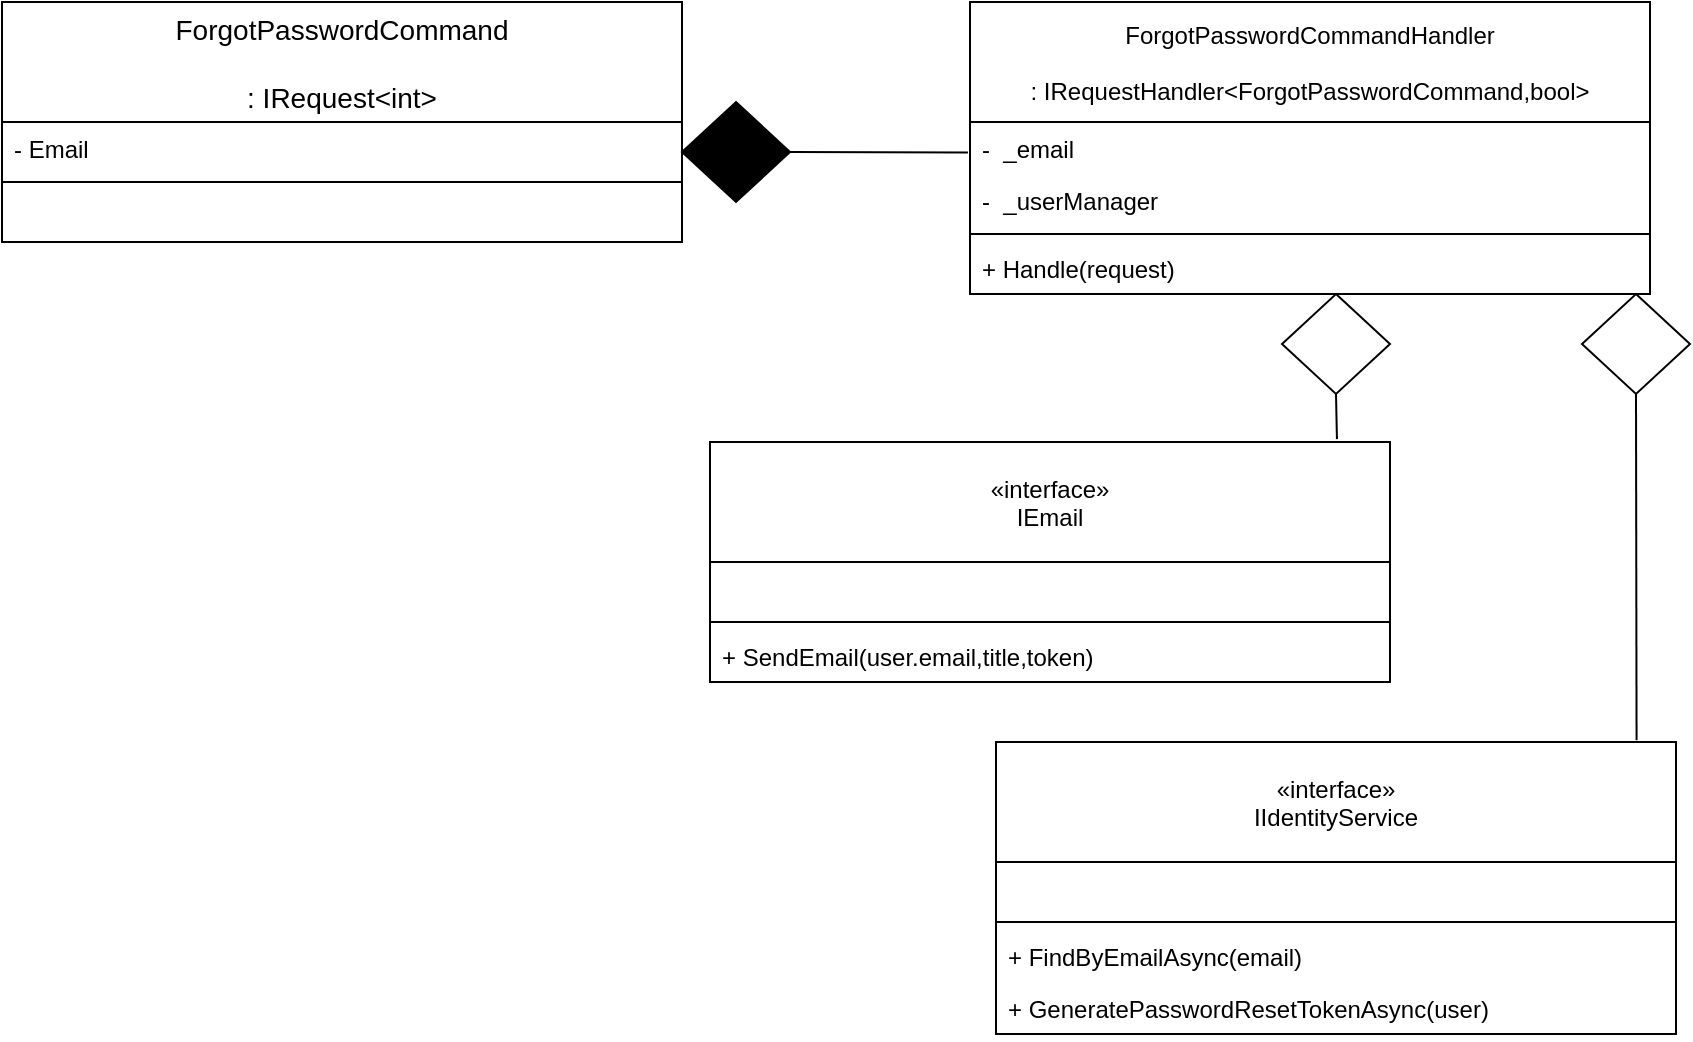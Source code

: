 <mxfile version="13.6.2" type="device"><diagram id="6kYs1ZgcFo_2F71uk39c" name="Page-1"><mxGraphModel dx="875" dy="804" grid="1" gridSize="10" guides="1" tooltips="1" connect="1" arrows="1" fold="1" page="1" pageScale="1" pageWidth="827" pageHeight="1169" math="0" shadow="0"><root><mxCell id="0"/><mxCell id="1" parent="0"/><mxCell id="N5hx4ftRGFCn_QG-54Y3-27" value="" style="endArrow=none;html=1;entryX=-0.003;entryY=0.587;entryDx=0;entryDy=0;exitX=1;exitY=0.5;exitDx=0;exitDy=0;exitPerimeter=0;entryPerimeter=0;" parent="1" source="N5hx4ftRGFCn_QG-54Y3-28" target="N5hx4ftRGFCn_QG-54Y3-23" edge="1"><mxGeometry width="50" height="50" relative="1" as="geometry"><mxPoint x="404" y="103" as="sourcePoint"/><mxPoint x="494" y="103" as="targetPoint"/></mxGeometry></mxCell><mxCell id="N5hx4ftRGFCn_QG-54Y3-28" value="" style="strokeWidth=1;html=1;shape=mxgraph.flowchart.decision;whiteSpace=wrap;fillColor=#000000;" parent="1" vertex="1"><mxGeometry x="350" y="80" width="54" height="50" as="geometry"/></mxCell><mxCell id="N5hx4ftRGFCn_QG-54Y3-31" value="" style="endArrow=none;html=1;entryX=0.922;entryY=-0.012;entryDx=0;entryDy=0;exitX=0.5;exitY=1;exitDx=0;exitDy=0;exitPerimeter=0;entryPerimeter=0;" parent="1" source="N5hx4ftRGFCn_QG-54Y3-32" target="N5hx4ftRGFCn_QG-54Y3-37" edge="1"><mxGeometry width="50" height="50" relative="1" as="geometry"><mxPoint x="568" y="237" as="sourcePoint"/><mxPoint x="888" y="354" as="targetPoint"/></mxGeometry></mxCell><mxCell id="N5hx4ftRGFCn_QG-54Y3-32" value="" style="strokeWidth=1;html=1;shape=mxgraph.flowchart.decision;whiteSpace=wrap;" parent="1" vertex="1"><mxGeometry x="650" y="176" width="54" height="50" as="geometry"/></mxCell><mxCell id="N5hx4ftRGFCn_QG-54Y3-33" value="" style="endArrow=none;html=1;entryX=0.942;entryY=-0.006;entryDx=0;entryDy=0;exitX=0.5;exitY=1;exitDx=0;exitDy=0;exitPerimeter=0;entryPerimeter=0;" parent="1" source="N5hx4ftRGFCn_QG-54Y3-34" target="N5hx4ftRGFCn_QG-54Y3-38" edge="1"><mxGeometry width="50" height="50" relative="1" as="geometry"><mxPoint x="711" y="237" as="sourcePoint"/><mxPoint x="877.0" y="330" as="targetPoint"/></mxGeometry></mxCell><mxCell id="N5hx4ftRGFCn_QG-54Y3-34" value="" style="strokeWidth=1;html=1;shape=mxgraph.flowchart.decision;whiteSpace=wrap;" parent="1" vertex="1"><mxGeometry x="800" y="176" width="54" height="50" as="geometry"/></mxCell><mxCell id="N5hx4ftRGFCn_QG-54Y3-12" value="ForgotPasswordCommand&#10;&#10;: IRequest&lt;int&gt;" style="swimlane;fontStyle=0;childLayout=stackLayout;horizontal=1;startSize=60;horizontalStack=0;resizeParent=1;resizeParentMax=0;resizeLast=0;collapsible=1;marginBottom=0;align=center;fontSize=14;" parent="1" vertex="1"><mxGeometry x="10" y="30" width="340" height="120" as="geometry"/></mxCell><mxCell id="N5hx4ftRGFCn_QG-54Y3-19" value="- Email" style="text;strokeColor=none;fillColor=none;align=left;verticalAlign=top;spacingLeft=4;spacingRight=4;overflow=hidden;rotatable=0;points=[[0,0.5],[1,0.5]];portConstraint=eastwest;" parent="N5hx4ftRGFCn_QG-54Y3-12" vertex="1"><mxGeometry y="60" width="340" height="26" as="geometry"/></mxCell><mxCell id="ubAA-8Kc6iM42XcQayLq-2" value="" style="line;strokeWidth=1;fillColor=none;align=left;verticalAlign=middle;spacingTop=-1;spacingLeft=3;spacingRight=3;rotatable=0;labelPosition=right;points=[];portConstraint=eastwest;" vertex="1" parent="N5hx4ftRGFCn_QG-54Y3-12"><mxGeometry y="86" width="340" height="8" as="geometry"/></mxCell><mxCell id="ubAA-8Kc6iM42XcQayLq-1" value=" " style="text;strokeColor=none;fillColor=none;align=left;verticalAlign=top;spacingLeft=4;spacingRight=4;overflow=hidden;rotatable=0;points=[[0,0.5],[1,0.5]];portConstraint=eastwest;" vertex="1" parent="N5hx4ftRGFCn_QG-54Y3-12"><mxGeometry y="94" width="340" height="26" as="geometry"/></mxCell><mxCell id="N5hx4ftRGFCn_QG-54Y3-21" value="ForgotPasswordCommandHandler&#10;&#10;: IRequestHandler&lt;ForgotPasswordCommand,bool&gt;" style="swimlane;fontStyle=0;childLayout=stackLayout;horizontal=1;startSize=60;fillColor=none;horizontalStack=0;resizeParent=1;resizeParentMax=0;resizeLast=0;collapsible=1;marginBottom=0;" parent="1" vertex="1"><mxGeometry x="494" y="30" width="340" height="146" as="geometry"/></mxCell><mxCell id="N5hx4ftRGFCn_QG-54Y3-23" value="-  _email" style="text;strokeColor=none;fillColor=none;align=left;verticalAlign=top;spacingLeft=4;spacingRight=4;overflow=hidden;rotatable=0;points=[[0,0.5],[1,0.5]];portConstraint=eastwest;" parent="N5hx4ftRGFCn_QG-54Y3-21" vertex="1"><mxGeometry y="60" width="340" height="26" as="geometry"/></mxCell><mxCell id="N5hx4ftRGFCn_QG-54Y3-24" value="-  _userManager" style="text;strokeColor=none;fillColor=none;align=left;verticalAlign=top;spacingLeft=4;spacingRight=4;overflow=hidden;rotatable=0;points=[[0,0.5],[1,0.5]];portConstraint=eastwest;" parent="N5hx4ftRGFCn_QG-54Y3-21" vertex="1"><mxGeometry y="86" width="340" height="26" as="geometry"/></mxCell><mxCell id="ubAA-8Kc6iM42XcQayLq-3" value="" style="line;strokeWidth=1;fillColor=none;align=left;verticalAlign=middle;spacingTop=-1;spacingLeft=3;spacingRight=3;rotatable=0;labelPosition=right;points=[];portConstraint=eastwest;" vertex="1" parent="N5hx4ftRGFCn_QG-54Y3-21"><mxGeometry y="112" width="340" height="8" as="geometry"/></mxCell><mxCell id="ubAA-8Kc6iM42XcQayLq-4" value="+ Handle(request)" style="text;strokeColor=none;fillColor=none;align=left;verticalAlign=top;spacingLeft=4;spacingRight=4;overflow=hidden;rotatable=0;points=[[0,0.5],[1,0.5]];portConstraint=eastwest;" vertex="1" parent="N5hx4ftRGFCn_QG-54Y3-21"><mxGeometry y="120" width="340" height="26" as="geometry"/></mxCell><mxCell id="N5hx4ftRGFCn_QG-54Y3-38" value="«interface»&#10;IIdentityService" style="swimlane;fontStyle=0;childLayout=stackLayout;horizontal=1;startSize=60;fillColor=none;horizontalStack=0;resizeParent=1;resizeParentMax=0;resizeLast=0;collapsible=1;marginBottom=0;" parent="1" vertex="1"><mxGeometry x="507" y="400" width="340" height="146" as="geometry"/></mxCell><mxCell id="ubAA-8Kc6iM42XcQayLq-8" value=" " style="text;strokeColor=none;fillColor=none;align=left;verticalAlign=top;spacingLeft=4;spacingRight=4;overflow=hidden;rotatable=0;points=[[0,0.5],[1,0.5]];portConstraint=eastwest;" vertex="1" parent="N5hx4ftRGFCn_QG-54Y3-38"><mxGeometry y="60" width="340" height="26" as="geometry"/></mxCell><mxCell id="ubAA-8Kc6iM42XcQayLq-10" value="" style="line;strokeWidth=1;fillColor=none;align=left;verticalAlign=middle;spacingTop=-1;spacingLeft=3;spacingRight=3;rotatable=0;labelPosition=right;points=[];portConstraint=eastwest;" vertex="1" parent="N5hx4ftRGFCn_QG-54Y3-38"><mxGeometry y="86" width="340" height="8" as="geometry"/></mxCell><mxCell id="ubAA-8Kc6iM42XcQayLq-9" value="+ FindByEmailAsync(email)" style="text;strokeColor=none;fillColor=none;align=left;verticalAlign=top;spacingLeft=4;spacingRight=4;overflow=hidden;rotatable=0;points=[[0,0.5],[1,0.5]];portConstraint=eastwest;" vertex="1" parent="N5hx4ftRGFCn_QG-54Y3-38"><mxGeometry y="94" width="340" height="26" as="geometry"/></mxCell><mxCell id="ubAA-8Kc6iM42XcQayLq-13" value="+ GeneratePasswordResetTokenAsync(user)" style="text;strokeColor=none;fillColor=none;align=left;verticalAlign=top;spacingLeft=4;spacingRight=4;overflow=hidden;rotatable=0;points=[[0,0.5],[1,0.5]];portConstraint=eastwest;" vertex="1" parent="N5hx4ftRGFCn_QG-54Y3-38"><mxGeometry y="120" width="340" height="26" as="geometry"/></mxCell><mxCell id="N5hx4ftRGFCn_QG-54Y3-37" value="«interface»&#10;IEmail" style="swimlane;fontStyle=0;childLayout=stackLayout;horizontal=1;startSize=60;fillColor=none;horizontalStack=0;resizeParent=1;resizeParentMax=0;resizeLast=0;collapsible=1;marginBottom=0;" parent="1" vertex="1"><mxGeometry x="364" y="250" width="340" height="120" as="geometry"/></mxCell><mxCell id="ubAA-8Kc6iM42XcQayLq-7" value=" " style="text;strokeColor=none;fillColor=none;align=left;verticalAlign=top;spacingLeft=4;spacingRight=4;overflow=hidden;rotatable=0;points=[[0,0.5],[1,0.5]];portConstraint=eastwest;" vertex="1" parent="N5hx4ftRGFCn_QG-54Y3-37"><mxGeometry y="60" width="340" height="26" as="geometry"/></mxCell><mxCell id="ubAA-8Kc6iM42XcQayLq-11" value="" style="line;strokeWidth=1;fillColor=none;align=left;verticalAlign=middle;spacingTop=-1;spacingLeft=3;spacingRight=3;rotatable=0;labelPosition=right;points=[];portConstraint=eastwest;" vertex="1" parent="N5hx4ftRGFCn_QG-54Y3-37"><mxGeometry y="86" width="340" height="8" as="geometry"/></mxCell><mxCell id="ubAA-8Kc6iM42XcQayLq-12" value="+ SendEmail(user.email,title,token)" style="text;strokeColor=none;fillColor=none;align=left;verticalAlign=top;spacingLeft=4;spacingRight=4;overflow=hidden;rotatable=0;points=[[0,0.5],[1,0.5]];portConstraint=eastwest;" vertex="1" parent="N5hx4ftRGFCn_QG-54Y3-37"><mxGeometry y="94" width="340" height="26" as="geometry"/></mxCell></root></mxGraphModel></diagram></mxfile>